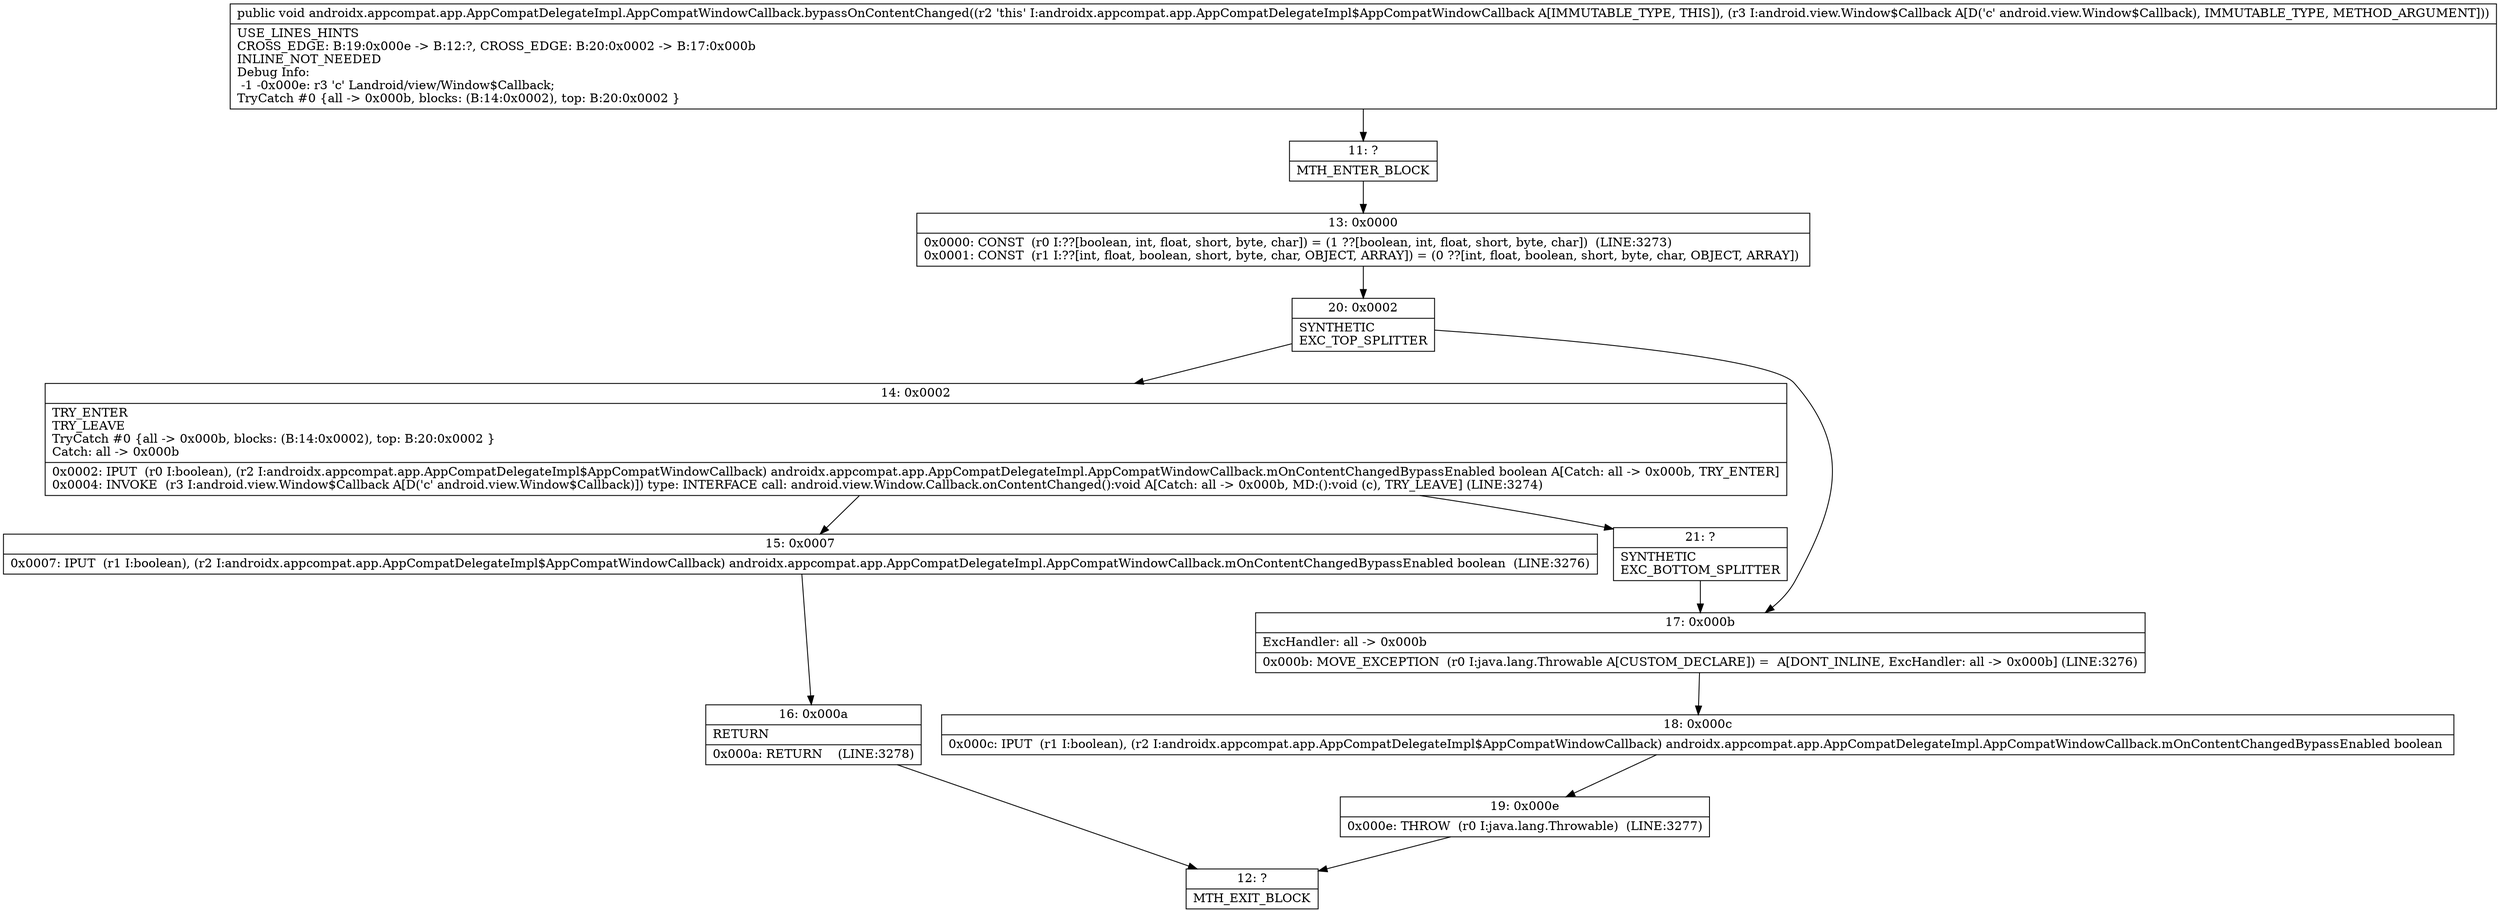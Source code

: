 digraph "CFG forandroidx.appcompat.app.AppCompatDelegateImpl.AppCompatWindowCallback.bypassOnContentChanged(Landroid\/view\/Window$Callback;)V" {
Node_11 [shape=record,label="{11\:\ ?|MTH_ENTER_BLOCK\l}"];
Node_13 [shape=record,label="{13\:\ 0x0000|0x0000: CONST  (r0 I:??[boolean, int, float, short, byte, char]) = (1 ??[boolean, int, float, short, byte, char])  (LINE:3273)\l0x0001: CONST  (r1 I:??[int, float, boolean, short, byte, char, OBJECT, ARRAY]) = (0 ??[int, float, boolean, short, byte, char, OBJECT, ARRAY]) \l}"];
Node_20 [shape=record,label="{20\:\ 0x0002|SYNTHETIC\lEXC_TOP_SPLITTER\l}"];
Node_14 [shape=record,label="{14\:\ 0x0002|TRY_ENTER\lTRY_LEAVE\lTryCatch #0 \{all \-\> 0x000b, blocks: (B:14:0x0002), top: B:20:0x0002 \}\lCatch: all \-\> 0x000b\l|0x0002: IPUT  (r0 I:boolean), (r2 I:androidx.appcompat.app.AppCompatDelegateImpl$AppCompatWindowCallback) androidx.appcompat.app.AppCompatDelegateImpl.AppCompatWindowCallback.mOnContentChangedBypassEnabled boolean A[Catch: all \-\> 0x000b, TRY_ENTER]\l0x0004: INVOKE  (r3 I:android.view.Window$Callback A[D('c' android.view.Window$Callback)]) type: INTERFACE call: android.view.Window.Callback.onContentChanged():void A[Catch: all \-\> 0x000b, MD:():void (c), TRY_LEAVE] (LINE:3274)\l}"];
Node_15 [shape=record,label="{15\:\ 0x0007|0x0007: IPUT  (r1 I:boolean), (r2 I:androidx.appcompat.app.AppCompatDelegateImpl$AppCompatWindowCallback) androidx.appcompat.app.AppCompatDelegateImpl.AppCompatWindowCallback.mOnContentChangedBypassEnabled boolean  (LINE:3276)\l}"];
Node_16 [shape=record,label="{16\:\ 0x000a|RETURN\l|0x000a: RETURN    (LINE:3278)\l}"];
Node_12 [shape=record,label="{12\:\ ?|MTH_EXIT_BLOCK\l}"];
Node_21 [shape=record,label="{21\:\ ?|SYNTHETIC\lEXC_BOTTOM_SPLITTER\l}"];
Node_17 [shape=record,label="{17\:\ 0x000b|ExcHandler: all \-\> 0x000b\l|0x000b: MOVE_EXCEPTION  (r0 I:java.lang.Throwable A[CUSTOM_DECLARE]) =  A[DONT_INLINE, ExcHandler: all \-\> 0x000b] (LINE:3276)\l}"];
Node_18 [shape=record,label="{18\:\ 0x000c|0x000c: IPUT  (r1 I:boolean), (r2 I:androidx.appcompat.app.AppCompatDelegateImpl$AppCompatWindowCallback) androidx.appcompat.app.AppCompatDelegateImpl.AppCompatWindowCallback.mOnContentChangedBypassEnabled boolean \l}"];
Node_19 [shape=record,label="{19\:\ 0x000e|0x000e: THROW  (r0 I:java.lang.Throwable)  (LINE:3277)\l}"];
MethodNode[shape=record,label="{public void androidx.appcompat.app.AppCompatDelegateImpl.AppCompatWindowCallback.bypassOnContentChanged((r2 'this' I:androidx.appcompat.app.AppCompatDelegateImpl$AppCompatWindowCallback A[IMMUTABLE_TYPE, THIS]), (r3 I:android.view.Window$Callback A[D('c' android.view.Window$Callback), IMMUTABLE_TYPE, METHOD_ARGUMENT]))  | USE_LINES_HINTS\lCROSS_EDGE: B:19:0x000e \-\> B:12:?, CROSS_EDGE: B:20:0x0002 \-\> B:17:0x000b\lINLINE_NOT_NEEDED\lDebug Info:\l  \-1 \-0x000e: r3 'c' Landroid\/view\/Window$Callback;\lTryCatch #0 \{all \-\> 0x000b, blocks: (B:14:0x0002), top: B:20:0x0002 \}\l}"];
MethodNode -> Node_11;Node_11 -> Node_13;
Node_13 -> Node_20;
Node_20 -> Node_14;
Node_20 -> Node_17;
Node_14 -> Node_15;
Node_14 -> Node_21;
Node_15 -> Node_16;
Node_16 -> Node_12;
Node_21 -> Node_17;
Node_17 -> Node_18;
Node_18 -> Node_19;
Node_19 -> Node_12;
}


